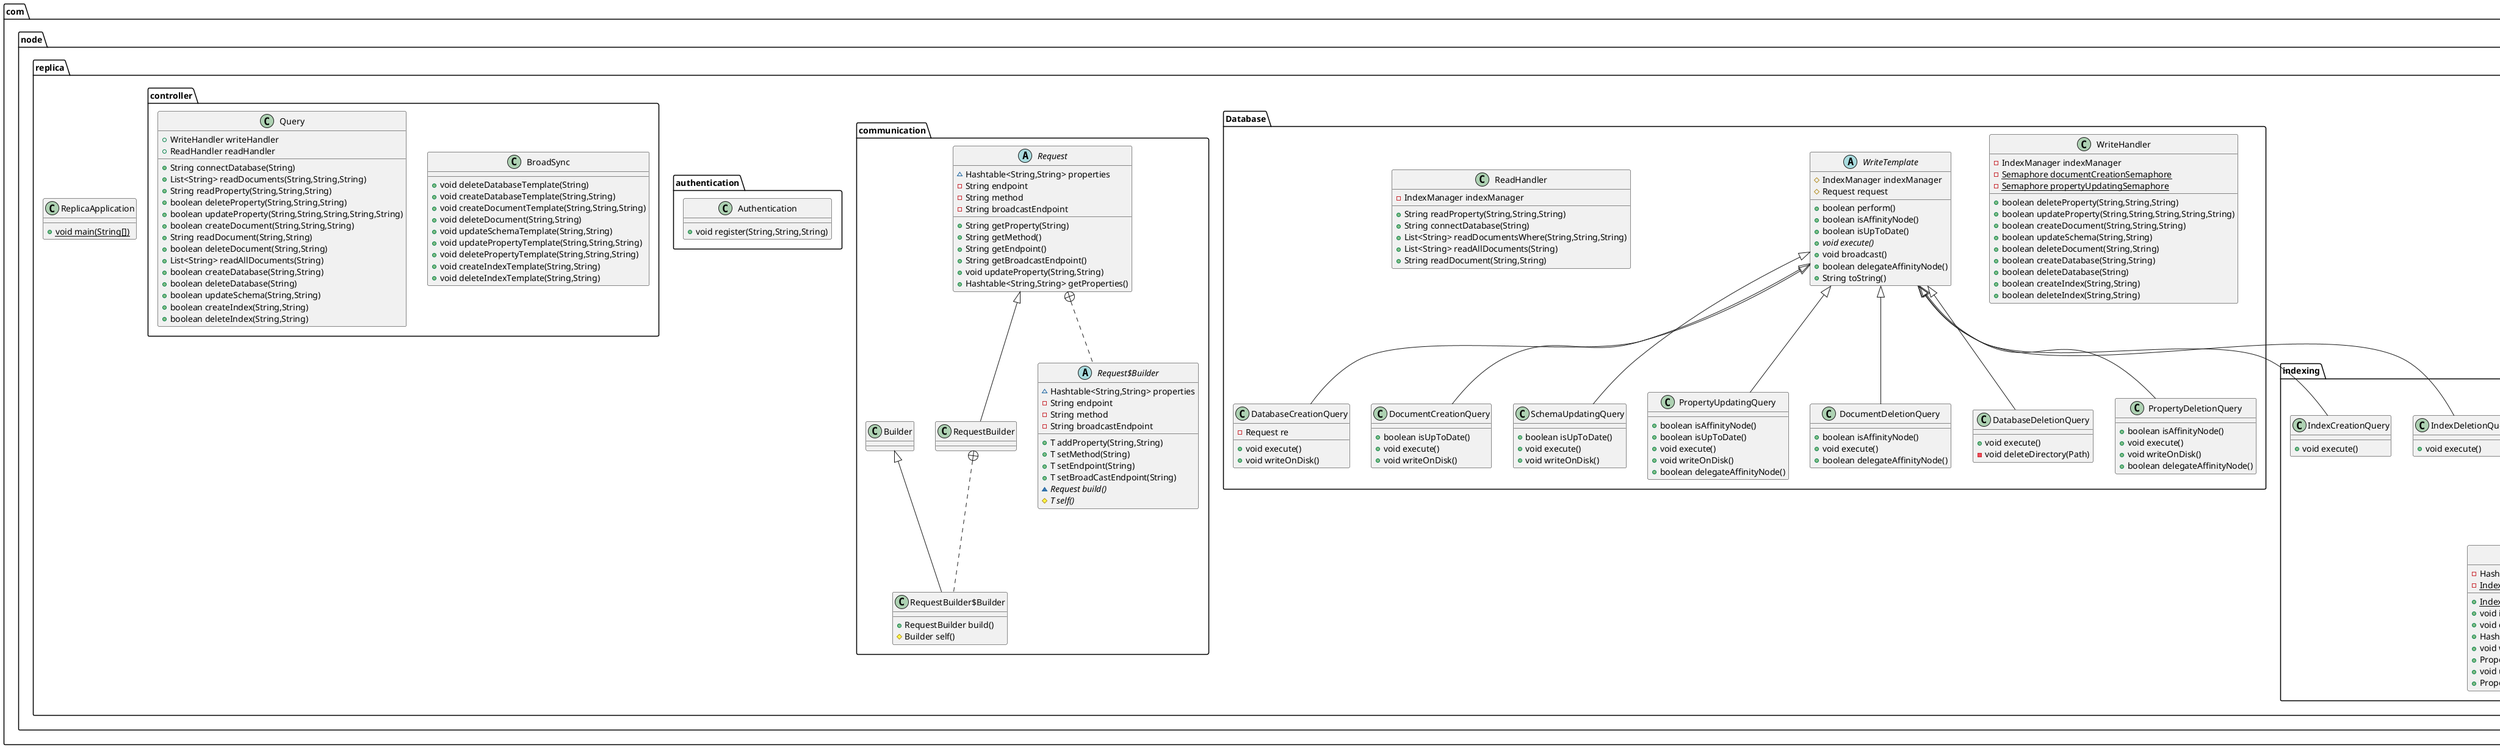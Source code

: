 @startuml
class com.node.replica.Database.DatabaseCreationQuery {
- Request re
+ void execute()
+ void writeOnDisk()
}
class com.node.replica.indexing.IndexDeletionQuery {
+ void execute()
}
class com.node.replica.Database.WriteHandler {
- IndexManager indexManager
- {static} Semaphore documentCreationSemaphore
- {static} Semaphore propertyUpdatingSemaphore
+ boolean deleteProperty(String,String,String)
+ boolean updateProperty(String,String,String,String,String)
+ boolean createDocument(String,String,String)
+ boolean updateSchema(String,String)
+ boolean deleteDocument(String,String)
+ boolean createDatabase(String,String)
+ boolean deleteDatabase(String)
+ boolean createIndex(String,String)
+ boolean deleteIndex(String,String)
}
class com.node.replica.Database.DocumentCreationQuery {
+ boolean isUpToDate()
+ void execute()
+ void writeOnDisk()
}
class com.node.replica.communication.RequestBuilder {
}
class com.node.replica.communication.RequestBuilder$Builder {
+ RequestBuilder build()
# Builder self()
}
class com.node.replica.indexing.IndexKey {
- String database
- String property
+ String database()
+ String property()
+ boolean equals(Object)
+ int hashCode()
}
class com.node.replica.Database.SchemaUpdatingQuery {
+ boolean isUpToDate()
+ void execute()
+ void writeOnDisk()
}
class com.node.replica.authentication.Authentication {
+ void register(String,String,String)
}
class com.node.replica.Database.PropertyUpdatingQuery {
+ boolean isAffinityNode()
+ boolean isUpToDate()
+ void execute()
+ void writeOnDisk()
+ boolean delegateAffinityNode()
}
abstract class com.node.replica.Database.WriteTemplate {
# IndexManager indexManager
# Request request
+ boolean perform()
+ boolean isAffinityNode()
+ boolean isUpToDate()
+ {abstract}void execute()
+ void broadcast()
+ boolean delegateAffinityNode()
+ String toString()
}
class com.node.replica.controller.BroadSync {
+ void deleteDatabaseTemplate(String)
+ void createDatabaseTemplate(String,String)
+ void createDocumentTemplate(String,String,String)
+ void deleteDocument(String,String)
+ void updateSchemaTemplate(String,String)
+ void updatePropertyTemplate(String,String,String)
+ void deletePropertyTemplate(String,String,String)
+ void createIndexTemplate(String,String)
+ void deleteIndexTemplate(String,String)
}
class com.node.replica.indexing.PropertyIndex {
- Hashtable<Object,List<Path>> indexes
+ List<Path> getPaths(Object)
+ Hashtable<Object,List<Path>> getIndexes()
+ void addPath(Object,Path)
+ void addPaths(Object,List<Path>)
}
class com.node.replica.Database.ReadHandler {
- IndexManager indexManager
+ String readProperty(String,String,String)
+ String connectDatabase(String)
+ List<String> readDocumentsWhere(String,String,String)
+ List<String> readAllDocuments(String)
+ String readDocument(String,String)
}
class com.node.replica.ReplicaApplication {
+ {static} void main(String[])
}
class com.node.replica.Database.DocumentDeletionQuery {
+ boolean isAffinityNode()
+ void execute()
+ boolean delegateAffinityNode()
}
class com.node.replica.indexing.IndexCreationQuery {
+ void execute()
}
class com.node.replica.Database.DatabaseDeletionQuery {
+ void execute()
- void deleteDirectory(Path)
}
abstract class com.node.replica.communication.Request {
~ Hashtable<String,String> properties
- String endpoint
- String method
- String broadcastEndpoint
+ String getProperty(String)
+ String getMethod()
+ String getEndpoint()
+ String getBroadcastEndpoint()
+ void updateProperty(String,String)
+ Hashtable<String,String> getProperties()
}
abstract class com.node.replica.communication.Request$Builder {
~ Hashtable<String,String> properties
- String endpoint
- String method
- String broadcastEndpoint
+ T addProperty(String,String)
+ T setMethod(String)
+ T setEndpoint(String)
+ T setBroadCastEndpoint(String)
~ {abstract}Request build()
# {abstract}T self()
}
class com.node.replica.controller.Query {
+ WriteHandler writeHandler
+ ReadHandler readHandler
+ String connectDatabase(String)
+ List<String> readDocuments(String,String,String)
+ String readProperty(String,String,String)
+ boolean deleteProperty(String,String,String)
+ boolean updateProperty(String,String,String,String,String)
+ boolean createDocument(String,String,String)
+ String readDocument(String,String)
+ boolean deleteDocument(String,String)
+ List<String> readAllDocuments(String)
+ boolean createDatabase(String,String)
+ boolean deleteDatabase(String)
+ boolean updateSchema(String,String)
+ boolean createIndex(String,String)
+ boolean deleteIndex(String,String)
}
class com.node.replica.indexing.IndexManager {
- Hashtable<IndexKey,PropertyIndex> databaseIndex
- {static} IndexManager indexManager
+ {static} IndexManager getIndexManager()
+ void init()
+ void createIndex(String,String)
+ Hashtable<IndexKey,PropertyIndex> getDatabaseIndex()
+ void writeOnDisk(IndexKey)
+ PropertyIndex getIndex(IndexKey)
+ void updateIndex(String,String)
+ PropertyIndex deleteIndex(String,String)
}
class com.node.replica.Database.PropertyDeletionQuery {
+ boolean isAffinityNode()
+ void execute()
+ void writeOnDisk()
+ boolean delegateAffinityNode()
}


com.node.replica.Database.WriteTemplate <|-- com.node.replica.Database.DatabaseCreationQuery
com.node.replica.Database.WriteTemplate <|-- com.node.replica.indexing.IndexDeletionQuery
com.node.replica.Database.WriteTemplate <|-- com.node.replica.Database.DocumentCreationQuery
com.node.replica.communication.Request <|-- com.node.replica.communication.RequestBuilder
com.node.replica.communication.RequestBuilder +.. com.node.replica.communication.RequestBuilder$Builder
com.node.replica.communication.Builder <|-- com.node.replica.communication.RequestBuilder$Builder
com.node.replica.Database.WriteTemplate <|-- com.node.replica.Database.SchemaUpdatingQuery
com.node.replica.Database.WriteTemplate <|-- com.node.replica.Database.PropertyUpdatingQuery
com.node.replica.Database.WriteTemplate <|-- com.node.replica.Database.DocumentDeletionQuery
com.node.replica.Database.WriteTemplate <|-- com.node.replica.indexing.IndexCreationQuery
com.node.replica.Database.WriteTemplate <|-- com.node.replica.Database.DatabaseDeletionQuery
com.node.replica.communication.Request +.. com.node.replica.communication.Request$Builder
com.node.replica.Database.WriteTemplate <|-- com.node.replica.Database.PropertyDeletionQuery
@enduml